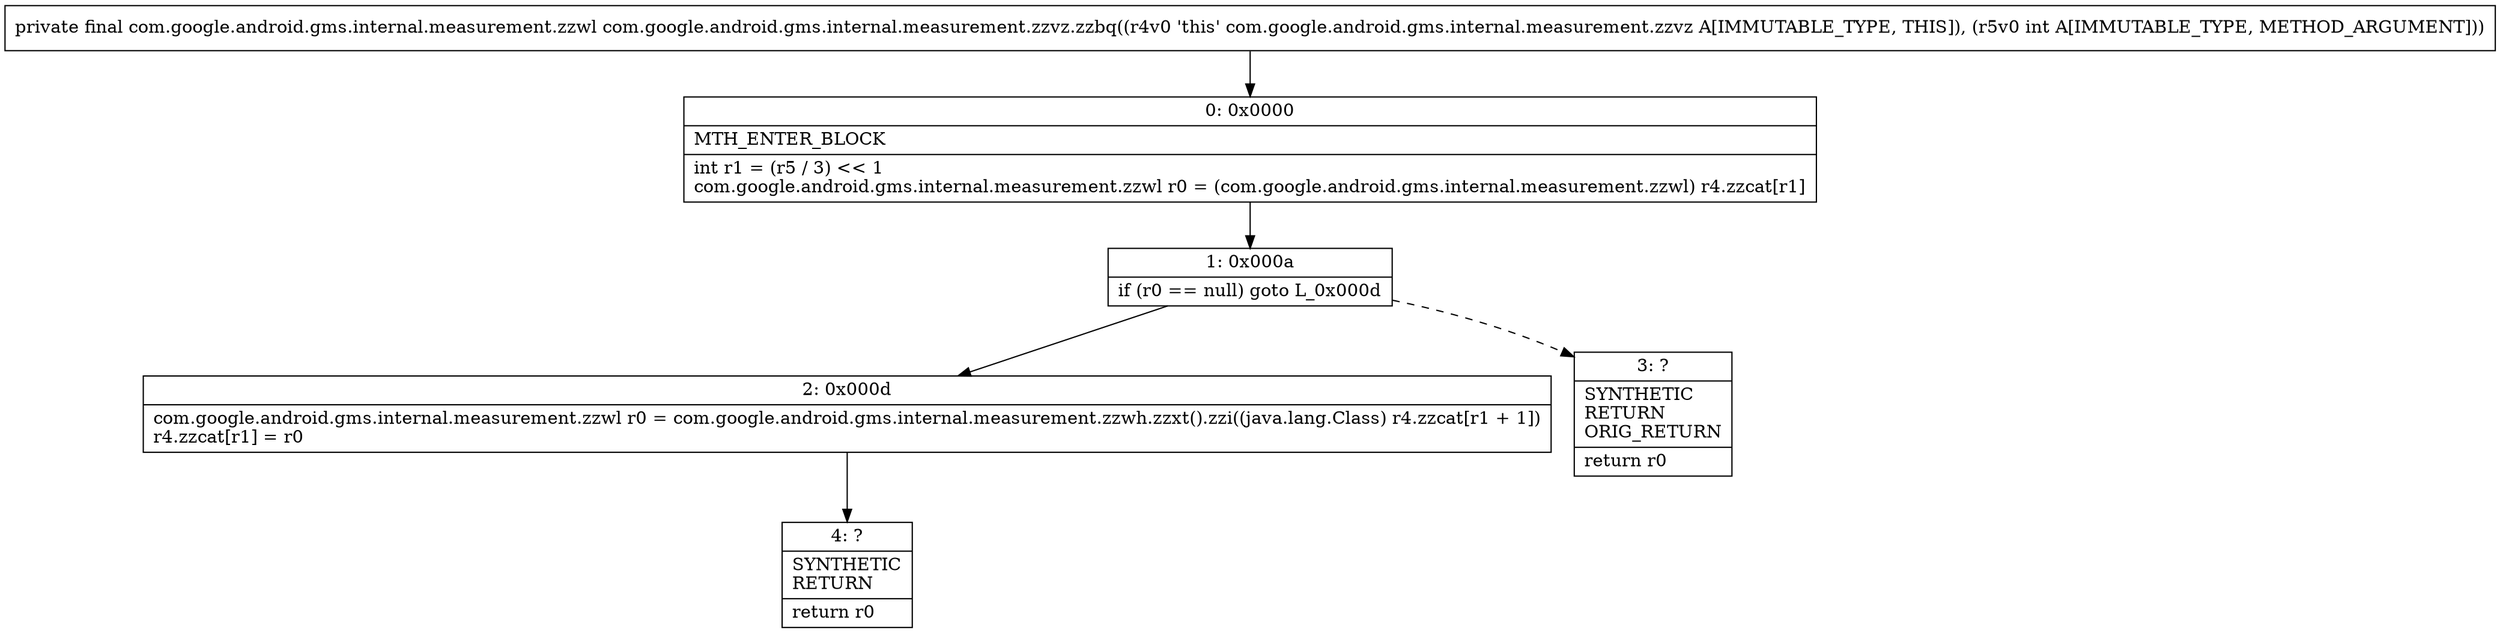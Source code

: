 digraph "CFG forcom.google.android.gms.internal.measurement.zzvz.zzbq(I)Lcom\/google\/android\/gms\/internal\/measurement\/zzwl;" {
Node_0 [shape=record,label="{0\:\ 0x0000|MTH_ENTER_BLOCK\l|int r1 = (r5 \/ 3) \<\< 1\lcom.google.android.gms.internal.measurement.zzwl r0 = (com.google.android.gms.internal.measurement.zzwl) r4.zzcat[r1]\l}"];
Node_1 [shape=record,label="{1\:\ 0x000a|if (r0 == null) goto L_0x000d\l}"];
Node_2 [shape=record,label="{2\:\ 0x000d|com.google.android.gms.internal.measurement.zzwl r0 = com.google.android.gms.internal.measurement.zzwh.zzxt().zzi((java.lang.Class) r4.zzcat[r1 + 1])\lr4.zzcat[r1] = r0\l}"];
Node_3 [shape=record,label="{3\:\ ?|SYNTHETIC\lRETURN\lORIG_RETURN\l|return r0\l}"];
Node_4 [shape=record,label="{4\:\ ?|SYNTHETIC\lRETURN\l|return r0\l}"];
MethodNode[shape=record,label="{private final com.google.android.gms.internal.measurement.zzwl com.google.android.gms.internal.measurement.zzvz.zzbq((r4v0 'this' com.google.android.gms.internal.measurement.zzvz A[IMMUTABLE_TYPE, THIS]), (r5v0 int A[IMMUTABLE_TYPE, METHOD_ARGUMENT])) }"];
MethodNode -> Node_0;
Node_0 -> Node_1;
Node_1 -> Node_2;
Node_1 -> Node_3[style=dashed];
Node_2 -> Node_4;
}

